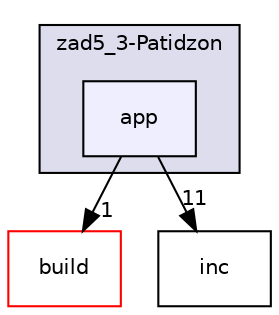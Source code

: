 digraph "/home/patryk/Pulpit/zad5_3-Patidzon/app" {
  compound=true
  node [ fontsize="10", fontname="Helvetica"];
  edge [ labelfontsize="10", labelfontname="Helvetica"];
  subgraph clusterdir_68204ecf458537f78605b5da476a78e8 {
    graph [ bgcolor="#ddddee", pencolor="black", label="zad5_3-Patidzon" fontname="Helvetica", fontsize="10", URL="dir_68204ecf458537f78605b5da476a78e8.html"]
  dir_f906fb01ee37bcbf235d8b4dee244449 [shape=box, label="app", style="filled", fillcolor="#eeeeff", pencolor="black", URL="dir_f906fb01ee37bcbf235d8b4dee244449.html"];
  }
  dir_631bcb342c210cbc94ad97e2e86b3766 [shape=box label="build" fillcolor="white" style="filled" color="red" URL="dir_631bcb342c210cbc94ad97e2e86b3766.html"];
  dir_b1287e4f2670ec09beeb0f54940d9db7 [shape=box label="inc" URL="dir_b1287e4f2670ec09beeb0f54940d9db7.html"];
  dir_f906fb01ee37bcbf235d8b4dee244449->dir_631bcb342c210cbc94ad97e2e86b3766 [headlabel="1", labeldistance=1.5 headhref="dir_000001_000002.html"];
  dir_f906fb01ee37bcbf235d8b4dee244449->dir_b1287e4f2670ec09beeb0f54940d9db7 [headlabel="11", labeldistance=1.5 headhref="dir_000001_000020.html"];
}
